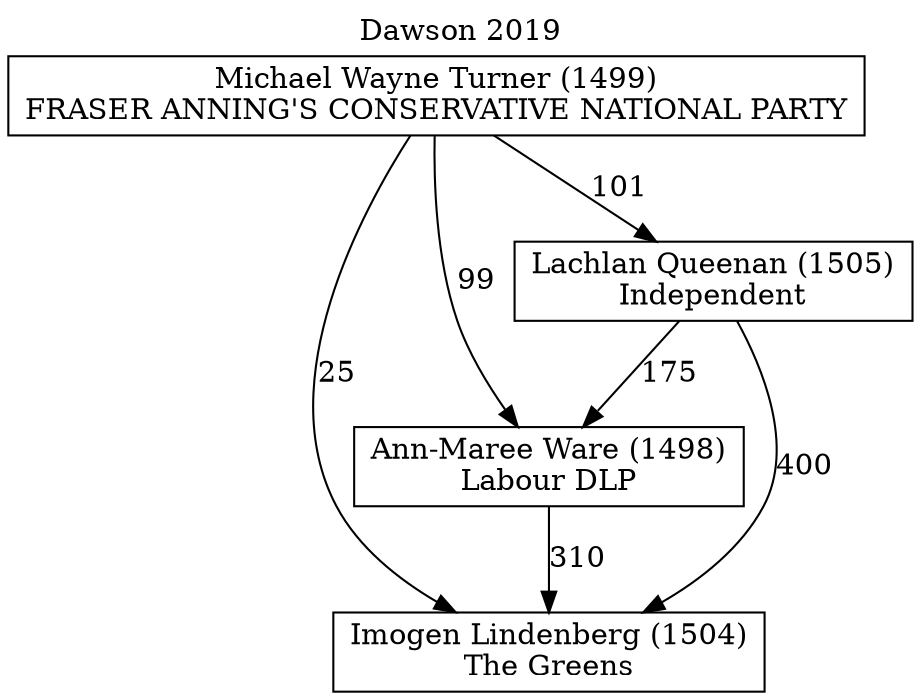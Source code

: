 // House preference flow
digraph "Imogen Lindenberg (1504)_Dawson_2019" {
	graph [label="Dawson 2019" labelloc=t mclimit=10]
	node [shape=box]
	"Ann-Maree Ware (1498)" [label="Ann-Maree Ware (1498)
Labour DLP"]
	"Imogen Lindenberg (1504)" [label="Imogen Lindenberg (1504)
The Greens"]
	"Lachlan Queenan (1505)" [label="Lachlan Queenan (1505)
Independent"]
	"Michael Wayne Turner (1499)" [label="Michael Wayne Turner (1499)
FRASER ANNING'S CONSERVATIVE NATIONAL PARTY"]
	"Ann-Maree Ware (1498)" -> "Imogen Lindenberg (1504)" [label=310]
	"Lachlan Queenan (1505)" -> "Ann-Maree Ware (1498)" [label=175]
	"Lachlan Queenan (1505)" -> "Imogen Lindenberg (1504)" [label=400]
	"Michael Wayne Turner (1499)" -> "Ann-Maree Ware (1498)" [label=99]
	"Michael Wayne Turner (1499)" -> "Imogen Lindenberg (1504)" [label=25]
	"Michael Wayne Turner (1499)" -> "Lachlan Queenan (1505)" [label=101]
}
